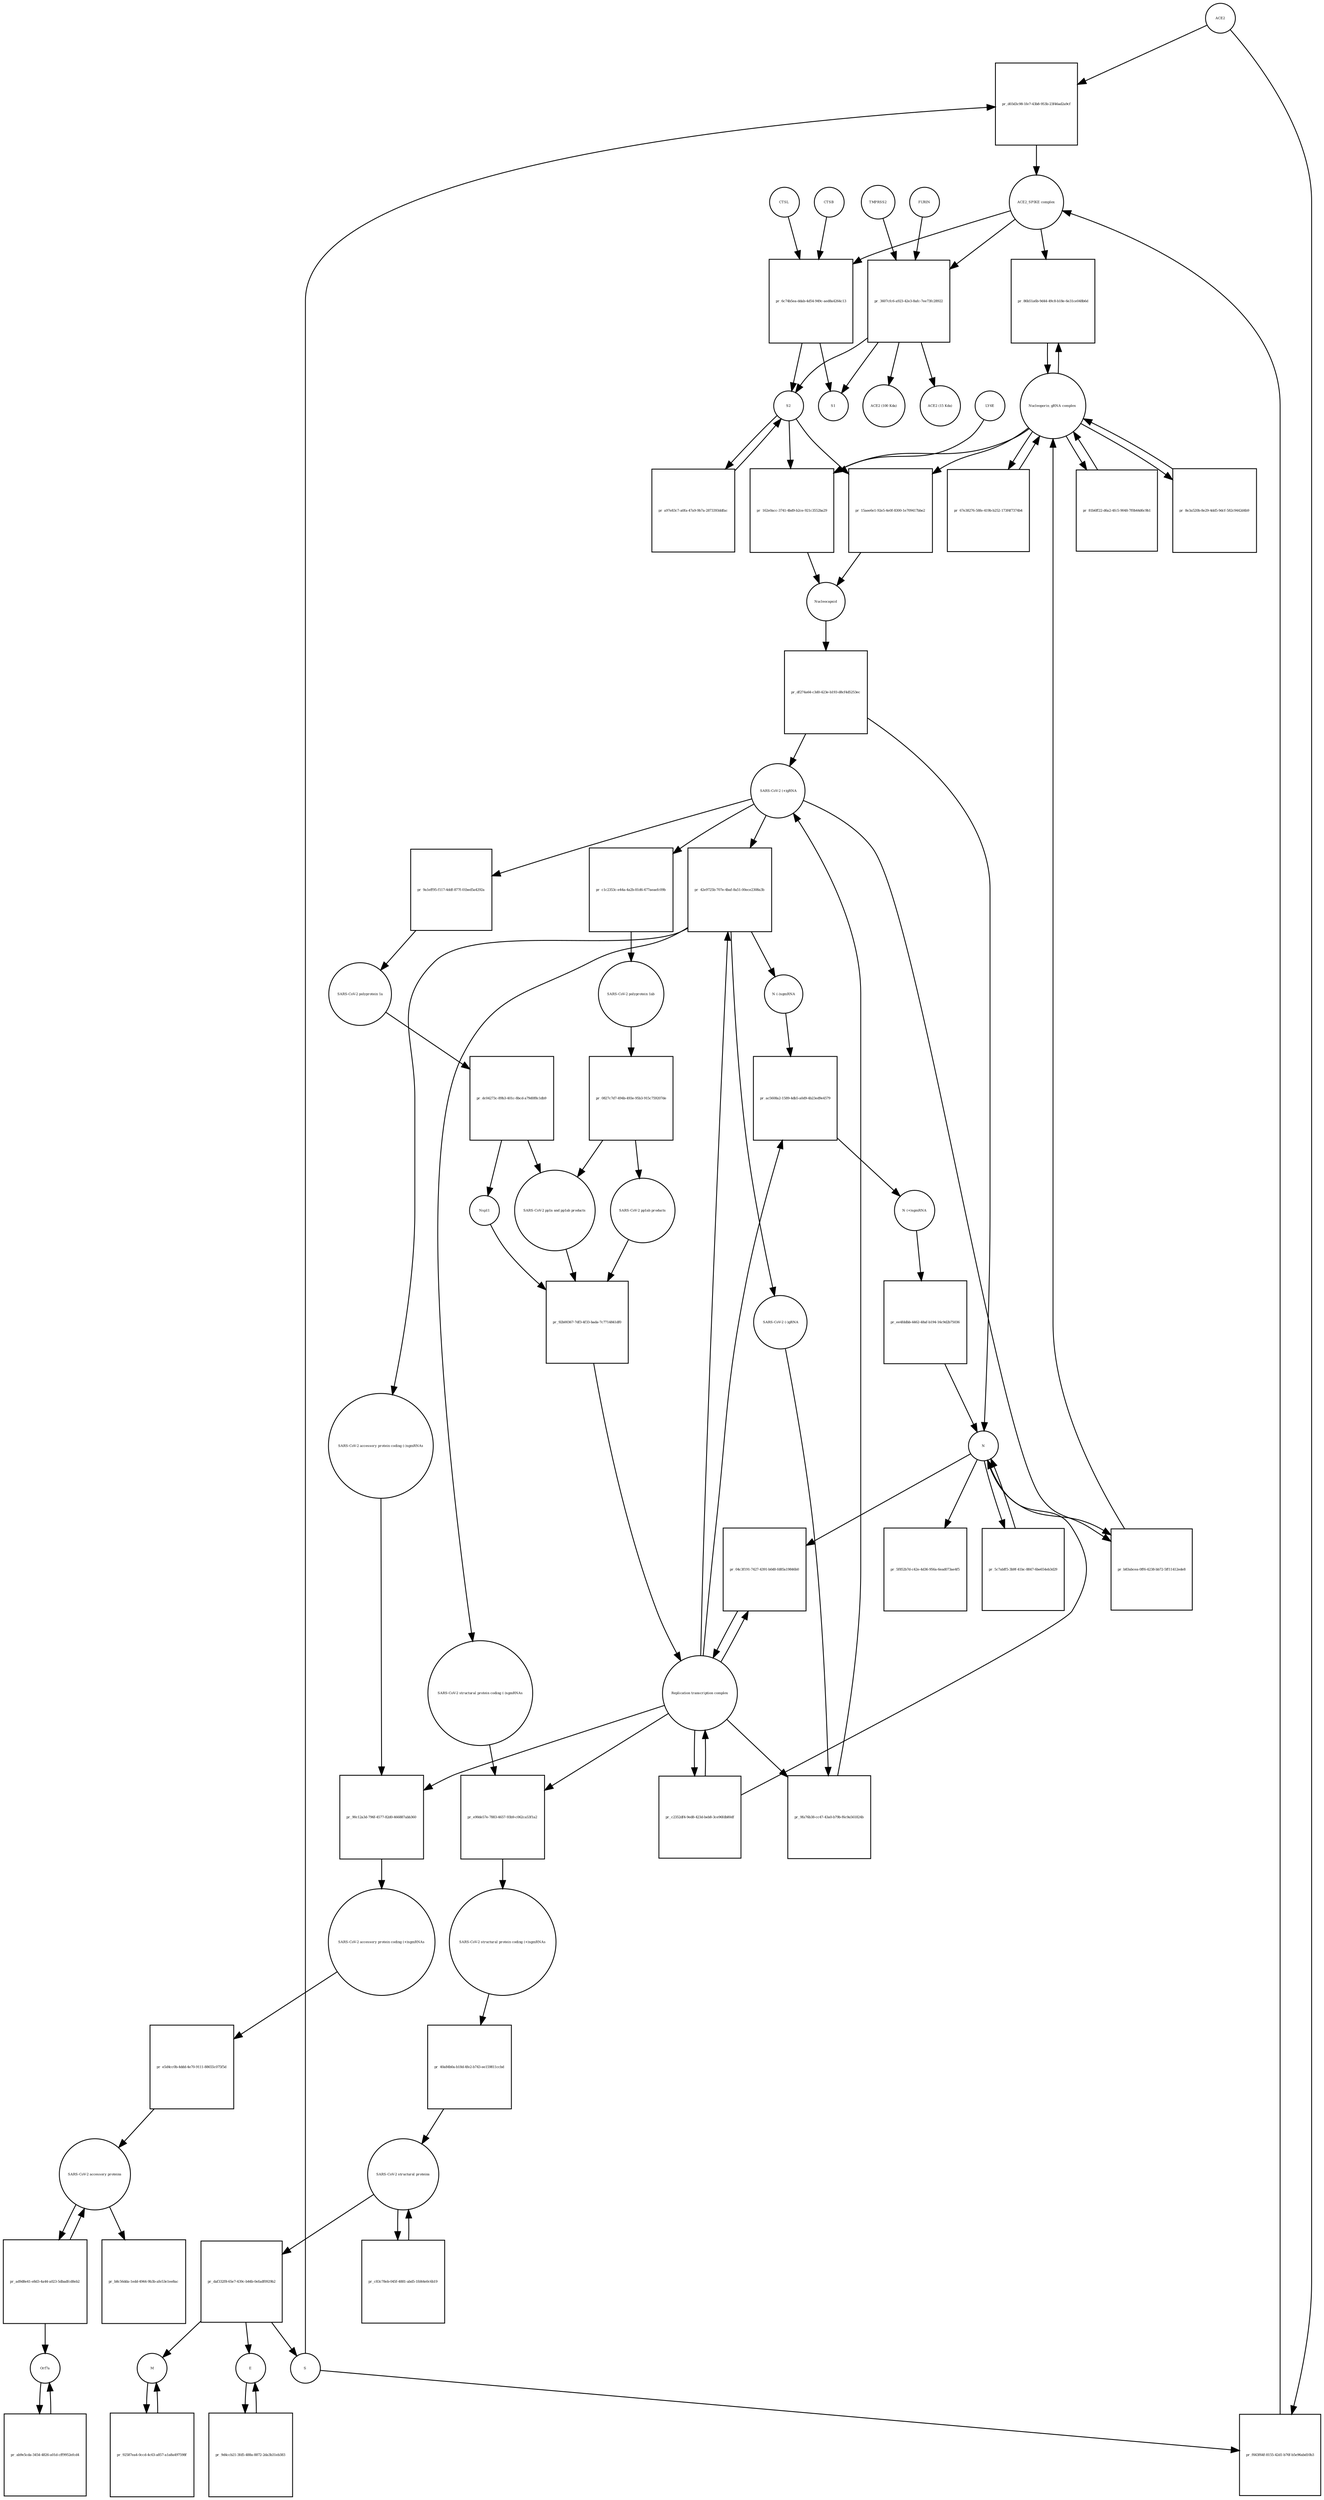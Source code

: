 strict digraph  {
ACE2 [annotation="", bipartite=0, cls=macromolecule, fontsize=4, label=ACE2, shape=circle];
"pr_d03d3c98-1fe7-43b8-953b-23f46ad2a9cf" [annotation="", bipartite=1, cls=process, fontsize=4, label="pr_d03d3c98-1fe7-43b8-953b-23f46ad2a9cf", shape=square];
"ACE2_SPIKE complex" [annotation="", bipartite=0, cls=complex, fontsize=4, label="ACE2_SPIKE complex", shape=circle];
S [annotation="", bipartite=0, cls="macromolecule multimer", fontsize=4, label=S, shape=circle];
"Nucleoporin_gRNA complex " [annotation="", bipartite=0, cls=complex, fontsize=4, label="Nucleoporin_gRNA complex ", shape=circle];
"pr_86b51a6b-9d44-49c8-b18e-6e31ce048b6d" [annotation="", bipartite=1, cls=process, fontsize=4, label="pr_86b51a6b-9d44-49c8-b18e-6e31ce048b6d", shape=square];
"pr_6c74b5ea-ddab-4d54-949c-aed8a4264c13" [annotation="", bipartite=1, cls=process, fontsize=4, label="pr_6c74b5ea-ddab-4d54-949c-aed8a4264c13", shape=square];
S2 [annotation="", bipartite=0, cls=macromolecule, fontsize=4, label=S2, shape=circle];
CTSB [annotation="", bipartite=0, cls=macromolecule, fontsize=4, label=CTSB, shape=circle];
CTSL [annotation="", bipartite=0, cls=macromolecule, fontsize=4, label=CTSL, shape=circle];
S1 [annotation="", bipartite=0, cls=macromolecule, fontsize=4, label=S1, shape=circle];
"pr_f663f64f-8155-42d1-b76f-b5e96abd10b3" [annotation="", bipartite=1, cls=process, fontsize=4, label="pr_f663f64f-8155-42d1-b76f-b5e96abd10b3", shape=square];
"pr_162e0acc-3741-4bd9-b2ce-921c3552ba29" [annotation="", bipartite=1, cls=process, fontsize=4, label="pr_162e0acc-3741-4bd9-b2ce-921c3552ba29", shape=square];
Nucleocapsid [annotation="", bipartite=0, cls=complex, fontsize=4, label=Nucleocapsid, shape=circle];
LY6E [annotation="", bipartite=0, cls=macromolecule, fontsize=4, label=LY6E, shape=circle];
"pr_15aee6e1-92e5-4e0f-8300-1e709417bbe2" [annotation="", bipartite=1, cls=process, fontsize=4, label="pr_15aee6e1-92e5-4e0f-8300-1e709417bbe2", shape=square];
"pr_df274a64-c3d0-423e-b193-d8cf4d5253ec" [annotation="", bipartite=1, cls=process, fontsize=4, label="pr_df274a64-c3d0-423e-b193-d8cf4d5253ec", shape=square];
" SARS-CoV-2 (+)gRNA" [annotation="", bipartite=0, cls="nucleic acid feature", fontsize=4, label=" SARS-CoV-2 (+)gRNA", shape=circle];
N [annotation="", bipartite=0, cls="macromolecule multimer", fontsize=4, label=N, shape=circle];
"SARS-CoV-2 polyprotein 1ab" [annotation="", bipartite=0, cls=macromolecule, fontsize=4, label="SARS-CoV-2 polyprotein 1ab", shape=circle];
"pr_0827c7d7-494b-493e-95b3-915c759207de" [annotation="", bipartite=1, cls=process, fontsize=4, label="pr_0827c7d7-494b-493e-95b3-915c759207de", shape=square];
"SARS-CoV-2 pp1ab products" [annotation="", bipartite=0, cls=complex, fontsize=4, label="SARS-CoV-2 pp1ab products", shape=circle];
"SARS-CoV-2 pp1a and pp1ab products" [annotation="", bipartite=0, cls=complex, fontsize=4, label="SARS-CoV-2 pp1a and pp1ab products", shape=circle];
"SARS-CoV-2 polyprotein 1a" [annotation="", bipartite=0, cls=macromolecule, fontsize=4, label="SARS-CoV-2 polyprotein 1a", shape=circle];
"pr_dc04273c-89b3-401c-8bcd-a79d0f8c1db9" [annotation="", bipartite=1, cls=process, fontsize=4, label="pr_dc04273c-89b3-401c-8bcd-a79d0f8c1db9", shape=square];
Nsp11 [annotation="", bipartite=0, cls=macromolecule, fontsize=4, label=Nsp11, shape=circle];
"pr_81b6ff22-d6a2-4fc5-9048-7f0b44d6c9b1" [annotation="", bipartite=1, cls=process, fontsize=4, label="pr_81b6ff22-d6a2-4fc5-9048-7f0b44d6c9b1", shape=square];
"pr_8e3a520b-8e29-4dd5-9dcf-582c9442d4b9" [annotation="", bipartite=1, cls=process, fontsize=4, label="pr_8e3a520b-8e29-4dd5-9dcf-582c9442d4b9", shape=square];
"SARS-CoV-2 structural proteins" [annotation="", bipartite=0, cls=complex, fontsize=4, label="SARS-CoV-2 structural proteins", shape=circle];
"pr_daf332f8-65e7-439c-b44b-0efadf0929b2" [annotation="", bipartite=1, cls=process, fontsize=4, label="pr_daf332f8-65e7-439c-b44b-0efadf0929b2", shape=square];
M [annotation="", bipartite=0, cls=macromolecule, fontsize=4, label=M, shape=circle];
E [annotation="", bipartite=0, cls=macromolecule, fontsize=4, label=E, shape=circle];
"Replication transcription complex" [annotation="", bipartite=0, cls=complex, fontsize=4, label="Replication transcription complex", shape=circle];
"pr_04c3f191-7427-4391-b0d0-fd85a19846b0" [annotation="", bipartite=1, cls=process, fontsize=4, label="pr_04c3f191-7427-4391-b0d0-fd85a19846b0", shape=square];
"pr_5f852b7d-c42e-4d36-956a-6ead073ae4f5" [annotation="", bipartite=1, cls=process, fontsize=4, label="pr_5f852b7d-c42e-4d36-956a-6ead073ae4f5", shape=square];
"SARS-CoV-2 accessory proteins" [annotation="", bipartite=0, cls=complex, fontsize=4, label="SARS-CoV-2 accessory proteins", shape=circle];
"pr_b8c56dda-1edd-4944-9b3b-afe53e1ee8ac" [annotation="", bipartite=1, cls=process, fontsize=4, label="pr_b8c56dda-1edd-4944-9b3b-afe53e1ee8ac", shape=square];
"pr_c83c78eb-045f-4881-abd5-1fd44e0c6b19" [annotation="", bipartite=1, cls=process, fontsize=4, label="pr_c83c78eb-045f-4881-abd5-1fd44e0c6b19", shape=square];
"pr_c2352df4-9ed8-423d-beb8-3ce96fdb80df" [annotation="", bipartite=1, cls=process, fontsize=4, label="pr_c2352df4-9ed8-423d-beb8-3ce96fdb80df", shape=square];
"pr_5c7abff5-3b9f-41bc-8847-6be654eb3d29" [annotation="", bipartite=1, cls=process, fontsize=4, label="pr_5c7abff5-3b9f-41bc-8847-6be654eb3d29", shape=square];
"pr_92b00367-7df3-4f33-bada-7c7714841df0" [annotation="", bipartite=1, cls=process, fontsize=4, label="pr_92b00367-7df3-4f33-bada-7c7714841df0", shape=square];
"SARS-CoV-2 accessory protein coding (-)sgmRNAs" [annotation="", bipartite=0, cls=complex, fontsize=4, label="SARS-CoV-2 accessory protein coding (-)sgmRNAs", shape=circle];
"pr_90c12a3d-796f-4577-82d0-466887abb360" [annotation="", bipartite=1, cls=process, fontsize=4, label="pr_90c12a3d-796f-4577-82d0-466887abb360", shape=square];
"SARS-CoV-2 accessory protein coding (+)sgmRNAs" [annotation="", bipartite=0, cls=complex, fontsize=4, label="SARS-CoV-2 accessory protein coding (+)sgmRNAs", shape=circle];
"SARS-CoV-2 structural protein coding (-)sgmRNAs" [annotation="", bipartite=0, cls=complex, fontsize=4, label="SARS-CoV-2 structural protein coding (-)sgmRNAs", shape=circle];
"pr_e90de57e-7883-4657-93b9-c062ca53f1a2" [annotation="", bipartite=1, cls=process, fontsize=4, label="pr_e90de57e-7883-4657-93b9-c062ca53f1a2", shape=square];
"SARS-CoV-2 structural protein coding (+)sgmRNAs" [annotation="", bipartite=0, cls=complex, fontsize=4, label="SARS-CoV-2 structural protein coding (+)sgmRNAs", shape=circle];
"N (-)sgmRNA" [annotation="", bipartite=0, cls="nucleic acid feature", fontsize=4, label="N (-)sgmRNA", shape=circle];
"pr_ac5608a2-1589-4db5-a0d9-4b23ed9e4579" [annotation="", bipartite=1, cls=process, fontsize=4, label="pr_ac5608a2-1589-4db5-a0d9-4b23ed9e4579", shape=square];
"N (+)sgmRNA" [annotation="", bipartite=0, cls="nucleic acid feature", fontsize=4, label="N (+)sgmRNA", shape=circle];
"pr_ee4fddbb-4462-48af-b194-16c9d2b75036" [annotation="", bipartite=1, cls=process, fontsize=4, label="pr_ee4fddbb-4462-48af-b194-16c9d2b75036", shape=square];
"pr_42e9725b-707e-4baf-8a51-00ece2308a3b" [annotation="", bipartite=1, cls=process, fontsize=4, label="pr_42e9725b-707e-4baf-8a51-00ece2308a3b", shape=square];
" SARS-CoV-2 (-)gRNA" [annotation="", bipartite=0, cls="nucleic acid feature", fontsize=4, label=" SARS-CoV-2 (-)gRNA", shape=circle];
"pr_9a1eff95-f117-4ddf-877f-01bed5a4292a" [annotation="", bipartite=1, cls=process, fontsize=4, label="pr_9a1eff95-f117-4ddf-877f-01bed5a4292a", shape=square];
"pr_c1c2353c-e44a-4a2b-81d6-477aeaefc09b" [annotation="", bipartite=1, cls=process, fontsize=4, label="pr_c1c2353c-e44a-4a2b-81d6-477aeaefc09b", shape=square];
"pr_e5d4cc0b-4ddd-4e70-9111-88655c075f5d" [annotation="", bipartite=1, cls=process, fontsize=4, label="pr_e5d4cc0b-4ddd-4e70-9111-88655c075f5d", shape=square];
"pr_40a84b0a-b18d-4fe2-b743-ee159811ccbd" [annotation="", bipartite=1, cls=process, fontsize=4, label="pr_40a84b0a-b18d-4fe2-b743-ee159811ccbd", shape=square];
"pr_9fa76b38-cc47-43a0-b79b-f6c9a561824b" [annotation="", bipartite=1, cls=process, fontsize=4, label="pr_9fa76b38-cc47-43a0-b79b-f6c9a561824b", shape=square];
"pr_b83abcea-0ff6-4238-bb72-5ff11412ede8" [annotation="", bipartite=1, cls=process, fontsize=4, label="pr_b83abcea-0ff6-4238-bb72-5ff11412ede8", shape=square];
"pr_67e38276-58fe-419b-b252-173f4f7374b4" [annotation="", bipartite=1, cls=process, fontsize=4, label="pr_67e38276-58fe-419b-b252-173f4f7374b4", shape=square];
"pr_ad9d8e41-e8d3-4a44-a023-5dbadfcd8eb2" [annotation="", bipartite=1, cls=process, fontsize=4, label="pr_ad9d8e41-e8d3-4a44-a023-5dbadfcd8eb2", shape=square];
Orf7a [annotation="", bipartite=0, cls=macromolecule, fontsize=4, label=Orf7a, shape=circle];
"pr_3607cfc6-a923-42e3-8afc-7ee73fc28922" [annotation="", bipartite=1, cls=process, fontsize=4, label="pr_3607cfc6-a923-42e3-8afc-7ee73fc28922", shape=square];
FURIN [annotation="", bipartite=0, cls=macromolecule, fontsize=4, label=FURIN, shape=circle];
TMPRSS2 [annotation="", bipartite=0, cls=macromolecule, fontsize=4, label=TMPRSS2, shape=circle];
"ACE2 (100 Kda)" [annotation="", bipartite=0, cls=macromolecule, fontsize=4, label="ACE2 (100 Kda)", shape=circle];
"ACE2 (15 Kda)" [annotation="", bipartite=0, cls=macromolecule, fontsize=4, label="ACE2 (15 Kda)", shape=circle];
"pr_a97e83c7-a0fa-47a9-9b7a-2873393ddfac" [annotation="", bipartite=1, cls=process, fontsize=4, label="pr_a97e83c7-a0fa-47a9-9b7a-2873393ddfac", shape=square];
"pr_9d4ccb21-3fd5-488a-8872-2da3b31eb383" [annotation="", bipartite=1, cls=process, fontsize=4, label="pr_9d4ccb21-3fd5-488a-8872-2da3b31eb383", shape=square];
"pr_92587ea4-0ccd-4c63-a857-a1a8a497598f" [annotation="", bipartite=1, cls=process, fontsize=4, label="pr_92587ea4-0ccd-4c63-a857-a1a8a497598f", shape=square];
"pr_ab9e5cda-3454-4826-a01d-cff9952efcd4" [annotation="", bipartite=1, cls=process, fontsize=4, label="pr_ab9e5cda-3454-4826-a01d-cff9952efcd4", shape=square];
ACE2 -> "pr_d03d3c98-1fe7-43b8-953b-23f46ad2a9cf"  [annotation="", interaction_type=consumption];
ACE2 -> "pr_f663f64f-8155-42d1-b76f-b5e96abd10b3"  [annotation="", interaction_type=consumption];
"pr_d03d3c98-1fe7-43b8-953b-23f46ad2a9cf" -> "ACE2_SPIKE complex"  [annotation="", interaction_type=production];
"ACE2_SPIKE complex" -> "pr_86b51a6b-9d44-49c8-b18e-6e31ce048b6d"  [annotation="urn_miriam_pubmed_32142651|urn_miriam_pubmed_32094589", interaction_type=stimulation];
"ACE2_SPIKE complex" -> "pr_6c74b5ea-ddab-4d54-949c-aed8a4264c13"  [annotation="", interaction_type=consumption];
"ACE2_SPIKE complex" -> "pr_3607cfc6-a923-42e3-8afc-7ee73fc28922"  [annotation="", interaction_type=consumption];
S -> "pr_d03d3c98-1fe7-43b8-953b-23f46ad2a9cf"  [annotation="", interaction_type=consumption];
S -> "pr_f663f64f-8155-42d1-b76f-b5e96abd10b3"  [annotation="", interaction_type=consumption];
"Nucleoporin_gRNA complex " -> "pr_86b51a6b-9d44-49c8-b18e-6e31ce048b6d"  [annotation="", interaction_type=consumption];
"Nucleoporin_gRNA complex " -> "pr_162e0acc-3741-4bd9-b2ce-921c3552ba29"  [annotation="", interaction_type=consumption];
"Nucleoporin_gRNA complex " -> "pr_15aee6e1-92e5-4e0f-8300-1e709417bbe2"  [annotation="", interaction_type=consumption];
"Nucleoporin_gRNA complex " -> "pr_81b6ff22-d6a2-4fc5-9048-7f0b44d6c9b1"  [annotation="", interaction_type=consumption];
"Nucleoporin_gRNA complex " -> "pr_8e3a520b-8e29-4dd5-9dcf-582c9442d4b9"  [annotation="", interaction_type=consumption];
"Nucleoporin_gRNA complex " -> "pr_67e38276-58fe-419b-b252-173f4f7374b4"  [annotation="", interaction_type=consumption];
"pr_86b51a6b-9d44-49c8-b18e-6e31ce048b6d" -> "Nucleoporin_gRNA complex "  [annotation="", interaction_type=production];
"pr_6c74b5ea-ddab-4d54-949c-aed8a4264c13" -> S2  [annotation="", interaction_type=production];
"pr_6c74b5ea-ddab-4d54-949c-aed8a4264c13" -> S1  [annotation="", interaction_type=production];
S2 -> "pr_162e0acc-3741-4bd9-b2ce-921c3552ba29"  [annotation="urn_miriam_doi_10.1101%2F2020.03.05.979260|urn_miriam_doi_10.1101%2F2020.04.02.021469", interaction_type=stimulation];
S2 -> "pr_15aee6e1-92e5-4e0f-8300-1e709417bbe2"  [annotation="", interaction_type=stimulation];
S2 -> "pr_a97e83c7-a0fa-47a9-9b7a-2873393ddfac"  [annotation="", interaction_type=consumption];
CTSB -> "pr_6c74b5ea-ddab-4d54-949c-aed8a4264c13"  [annotation=urn_miriam_pubmed_32142651, interaction_type=catalysis];
CTSL -> "pr_6c74b5ea-ddab-4d54-949c-aed8a4264c13"  [annotation=urn_miriam_pubmed_32142651, interaction_type=catalysis];
"pr_f663f64f-8155-42d1-b76f-b5e96abd10b3" -> "ACE2_SPIKE complex"  [annotation="", interaction_type=production];
"pr_162e0acc-3741-4bd9-b2ce-921c3552ba29" -> Nucleocapsid  [annotation="", interaction_type=production];
Nucleocapsid -> "pr_df274a64-c3d0-423e-b193-d8cf4d5253ec"  [annotation="", interaction_type=consumption];
LY6E -> "pr_162e0acc-3741-4bd9-b2ce-921c3552ba29"  [annotation="urn_miriam_doi_10.1101%2F2020.03.05.979260|urn_miriam_doi_10.1101%2F2020.04.02.021469", interaction_type=inhibition];
"pr_15aee6e1-92e5-4e0f-8300-1e709417bbe2" -> Nucleocapsid  [annotation="", interaction_type=production];
"pr_df274a64-c3d0-423e-b193-d8cf4d5253ec" -> " SARS-CoV-2 (+)gRNA"  [annotation="", interaction_type=production];
"pr_df274a64-c3d0-423e-b193-d8cf4d5253ec" -> N  [annotation="", interaction_type=production];
" SARS-CoV-2 (+)gRNA" -> "pr_42e9725b-707e-4baf-8a51-00ece2308a3b"  [annotation="", interaction_type=consumption];
" SARS-CoV-2 (+)gRNA" -> "pr_9a1eff95-f117-4ddf-877f-01bed5a4292a"  [annotation="", interaction_type=consumption];
" SARS-CoV-2 (+)gRNA" -> "pr_c1c2353c-e44a-4a2b-81d6-477aeaefc09b"  [annotation="", interaction_type=consumption];
" SARS-CoV-2 (+)gRNA" -> "pr_b83abcea-0ff6-4238-bb72-5ff11412ede8"  [annotation="", interaction_type=consumption];
N -> "pr_04c3f191-7427-4391-b0d0-fd85a19846b0"  [annotation="", interaction_type=consumption];
N -> "pr_5f852b7d-c42e-4d36-956a-6ead073ae4f5"  [annotation="", interaction_type=consumption];
N -> "pr_5c7abff5-3b9f-41bc-8847-6be654eb3d29"  [annotation="", interaction_type=consumption];
N -> "pr_b83abcea-0ff6-4238-bb72-5ff11412ede8"  [annotation="", interaction_type=consumption];
"SARS-CoV-2 polyprotein 1ab" -> "pr_0827c7d7-494b-493e-95b3-915c759207de"  [annotation=urn_miriam_pubmed_31226023, interaction_type=catalysis];
"pr_0827c7d7-494b-493e-95b3-915c759207de" -> "SARS-CoV-2 pp1ab products"  [annotation="", interaction_type=production];
"pr_0827c7d7-494b-493e-95b3-915c759207de" -> "SARS-CoV-2 pp1a and pp1ab products"  [annotation="", interaction_type=production];
"SARS-CoV-2 pp1ab products" -> "pr_92b00367-7df3-4f33-bada-7c7714841df0"  [annotation="", interaction_type=consumption];
"SARS-CoV-2 pp1a and pp1ab products" -> "pr_92b00367-7df3-4f33-bada-7c7714841df0"  [annotation="", interaction_type=consumption];
"SARS-CoV-2 polyprotein 1a" -> "pr_dc04273c-89b3-401c-8bcd-a79d0f8c1db9"  [annotation=urn_miriam_pubmed_31226023, interaction_type=catalysis];
"pr_dc04273c-89b3-401c-8bcd-a79d0f8c1db9" -> Nsp11  [annotation="", interaction_type=production];
"pr_dc04273c-89b3-401c-8bcd-a79d0f8c1db9" -> "SARS-CoV-2 pp1a and pp1ab products"  [annotation="", interaction_type=production];
Nsp11 -> "pr_92b00367-7df3-4f33-bada-7c7714841df0"  [annotation="", interaction_type=consumption];
"pr_81b6ff22-d6a2-4fc5-9048-7f0b44d6c9b1" -> "Nucleoporin_gRNA complex "  [annotation="", interaction_type=production];
"pr_8e3a520b-8e29-4dd5-9dcf-582c9442d4b9" -> "Nucleoporin_gRNA complex "  [annotation="", interaction_type=production];
"SARS-CoV-2 structural proteins" -> "pr_daf332f8-65e7-439c-b44b-0efadf0929b2"  [annotation="", interaction_type=consumption];
"SARS-CoV-2 structural proteins" -> "pr_c83c78eb-045f-4881-abd5-1fd44e0c6b19"  [annotation="", interaction_type=consumption];
"pr_daf332f8-65e7-439c-b44b-0efadf0929b2" -> M  [annotation="", interaction_type=production];
"pr_daf332f8-65e7-439c-b44b-0efadf0929b2" -> E  [annotation="", interaction_type=production];
"pr_daf332f8-65e7-439c-b44b-0efadf0929b2" -> S  [annotation="", interaction_type=production];
M -> "pr_92587ea4-0ccd-4c63-a857-a1a8a497598f"  [annotation="", interaction_type=consumption];
E -> "pr_9d4ccb21-3fd5-488a-8872-2da3b31eb383"  [annotation="", interaction_type=consumption];
"Replication transcription complex" -> "pr_04c3f191-7427-4391-b0d0-fd85a19846b0"  [annotation="", interaction_type=consumption];
"Replication transcription complex" -> "pr_c2352df4-9ed8-423d-beb8-3ce96fdb80df"  [annotation="", interaction_type=consumption];
"Replication transcription complex" -> "pr_90c12a3d-796f-4577-82d0-466887abb360"  [annotation="", interaction_type="necessary stimulation"];
"Replication transcription complex" -> "pr_e90de57e-7883-4657-93b9-c062ca53f1a2"  [annotation="", interaction_type="necessary stimulation"];
"Replication transcription complex" -> "pr_ac5608a2-1589-4db5-a0d9-4b23ed9e4579"  [annotation="", interaction_type="necessary stimulation"];
"Replication transcription complex" -> "pr_42e9725b-707e-4baf-8a51-00ece2308a3b"  [annotation="", interaction_type="necessary stimulation"];
"Replication transcription complex" -> "pr_9fa76b38-cc47-43a0-b79b-f6c9a561824b"  [annotation="", interaction_type="necessary stimulation"];
"pr_04c3f191-7427-4391-b0d0-fd85a19846b0" -> "Replication transcription complex"  [annotation="", interaction_type=production];
"SARS-CoV-2 accessory proteins" -> "pr_b8c56dda-1edd-4944-9b3b-afe53e1ee8ac"  [annotation="", interaction_type=consumption];
"SARS-CoV-2 accessory proteins" -> "pr_ad9d8e41-e8d3-4a44-a023-5dbadfcd8eb2"  [annotation="", interaction_type=consumption];
"pr_c83c78eb-045f-4881-abd5-1fd44e0c6b19" -> "SARS-CoV-2 structural proteins"  [annotation="", interaction_type=production];
"pr_c2352df4-9ed8-423d-beb8-3ce96fdb80df" -> "Replication transcription complex"  [annotation="", interaction_type=production];
"pr_c2352df4-9ed8-423d-beb8-3ce96fdb80df" -> N  [annotation="", interaction_type=production];
"pr_5c7abff5-3b9f-41bc-8847-6be654eb3d29" -> N  [annotation="", interaction_type=production];
"pr_92b00367-7df3-4f33-bada-7c7714841df0" -> "Replication transcription complex"  [annotation="", interaction_type=production];
"SARS-CoV-2 accessory protein coding (-)sgmRNAs" -> "pr_90c12a3d-796f-4577-82d0-466887abb360"  [annotation="", interaction_type=consumption];
"pr_90c12a3d-796f-4577-82d0-466887abb360" -> "SARS-CoV-2 accessory protein coding (+)sgmRNAs"  [annotation="", interaction_type=production];
"SARS-CoV-2 accessory protein coding (+)sgmRNAs" -> "pr_e5d4cc0b-4ddd-4e70-9111-88655c075f5d"  [annotation="", interaction_type=consumption];
"SARS-CoV-2 structural protein coding (-)sgmRNAs" -> "pr_e90de57e-7883-4657-93b9-c062ca53f1a2"  [annotation="", interaction_type=consumption];
"pr_e90de57e-7883-4657-93b9-c062ca53f1a2" -> "SARS-CoV-2 structural protein coding (+)sgmRNAs"  [annotation="", interaction_type=production];
"SARS-CoV-2 structural protein coding (+)sgmRNAs" -> "pr_40a84b0a-b18d-4fe2-b743-ee159811ccbd"  [annotation="", interaction_type=consumption];
"N (-)sgmRNA" -> "pr_ac5608a2-1589-4db5-a0d9-4b23ed9e4579"  [annotation="", interaction_type=consumption];
"pr_ac5608a2-1589-4db5-a0d9-4b23ed9e4579" -> "N (+)sgmRNA"  [annotation="", interaction_type=production];
"N (+)sgmRNA" -> "pr_ee4fddbb-4462-48af-b194-16c9d2b75036"  [annotation="", interaction_type=consumption];
"pr_ee4fddbb-4462-48af-b194-16c9d2b75036" -> N  [annotation="", interaction_type=production];
"pr_42e9725b-707e-4baf-8a51-00ece2308a3b" -> " SARS-CoV-2 (-)gRNA"  [annotation="", interaction_type=production];
"pr_42e9725b-707e-4baf-8a51-00ece2308a3b" -> "SARS-CoV-2 accessory protein coding (-)sgmRNAs"  [annotation="", interaction_type=production];
"pr_42e9725b-707e-4baf-8a51-00ece2308a3b" -> "SARS-CoV-2 structural protein coding (-)sgmRNAs"  [annotation="", interaction_type=production];
"pr_42e9725b-707e-4baf-8a51-00ece2308a3b" -> "N (-)sgmRNA"  [annotation="", interaction_type=production];
" SARS-CoV-2 (-)gRNA" -> "pr_9fa76b38-cc47-43a0-b79b-f6c9a561824b"  [annotation="", interaction_type=consumption];
"pr_9a1eff95-f117-4ddf-877f-01bed5a4292a" -> "SARS-CoV-2 polyprotein 1a"  [annotation="", interaction_type=production];
"pr_c1c2353c-e44a-4a2b-81d6-477aeaefc09b" -> "SARS-CoV-2 polyprotein 1ab"  [annotation="", interaction_type=production];
"pr_e5d4cc0b-4ddd-4e70-9111-88655c075f5d" -> "SARS-CoV-2 accessory proteins"  [annotation="", interaction_type=production];
"pr_40a84b0a-b18d-4fe2-b743-ee159811ccbd" -> "SARS-CoV-2 structural proteins"  [annotation="", interaction_type=production];
"pr_9fa76b38-cc47-43a0-b79b-f6c9a561824b" -> " SARS-CoV-2 (+)gRNA"  [annotation="", interaction_type=production];
"pr_b83abcea-0ff6-4238-bb72-5ff11412ede8" -> "Nucleoporin_gRNA complex "  [annotation="", interaction_type=production];
"pr_67e38276-58fe-419b-b252-173f4f7374b4" -> "Nucleoporin_gRNA complex "  [annotation="", interaction_type=production];
"pr_ad9d8e41-e8d3-4a44-a023-5dbadfcd8eb2" -> "SARS-CoV-2 accessory proteins"  [annotation="", interaction_type=production];
"pr_ad9d8e41-e8d3-4a44-a023-5dbadfcd8eb2" -> Orf7a  [annotation="", interaction_type=production];
Orf7a -> "pr_ab9e5cda-3454-4826-a01d-cff9952efcd4"  [annotation="", interaction_type=consumption];
"pr_3607cfc6-a923-42e3-8afc-7ee73fc28922" -> S2  [annotation="", interaction_type=production];
"pr_3607cfc6-a923-42e3-8afc-7ee73fc28922" -> "ACE2 (100 Kda)"  [annotation="", interaction_type=production];
"pr_3607cfc6-a923-42e3-8afc-7ee73fc28922" -> S1  [annotation="", interaction_type=production];
"pr_3607cfc6-a923-42e3-8afc-7ee73fc28922" -> "ACE2 (15 Kda)"  [annotation="", interaction_type=production];
FURIN -> "pr_3607cfc6-a923-42e3-8afc-7ee73fc28922"  [annotation="", interaction_type=catalysis];
TMPRSS2 -> "pr_3607cfc6-a923-42e3-8afc-7ee73fc28922"  [annotation="", interaction_type=catalysis];
"pr_a97e83c7-a0fa-47a9-9b7a-2873393ddfac" -> S2  [annotation="", interaction_type=production];
"pr_9d4ccb21-3fd5-488a-8872-2da3b31eb383" -> E  [annotation="", interaction_type=production];
"pr_92587ea4-0ccd-4c63-a857-a1a8a497598f" -> M  [annotation="", interaction_type=production];
"pr_ab9e5cda-3454-4826-a01d-cff9952efcd4" -> Orf7a  [annotation="", interaction_type=production];
}

